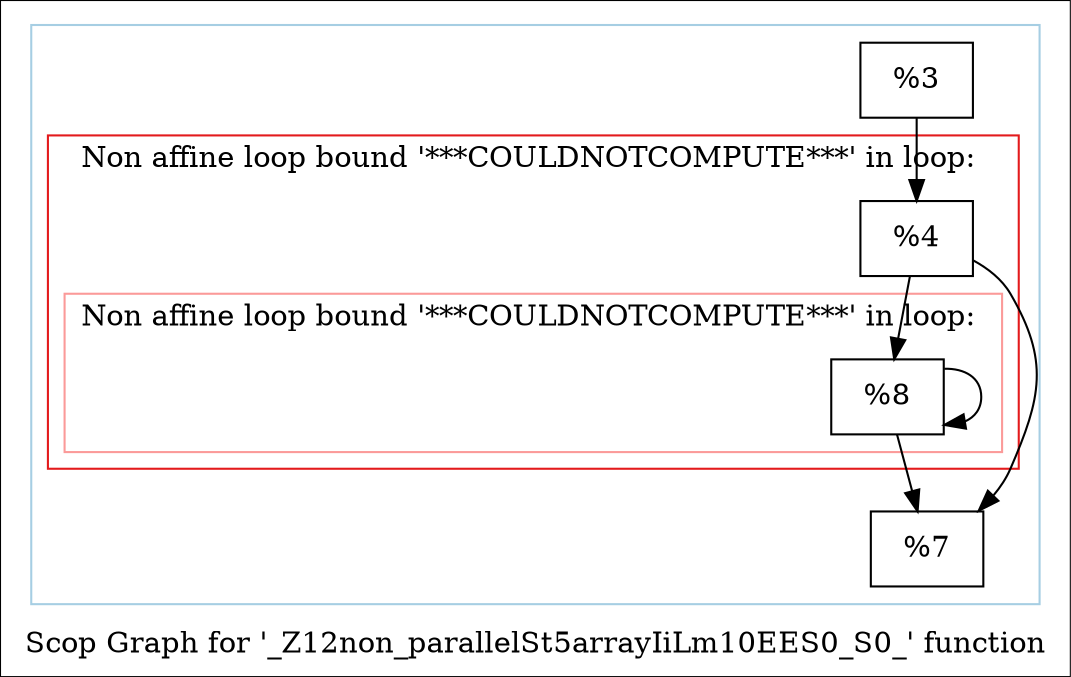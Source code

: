 digraph "Scop Graph for '_Z12non_parallelSt5arrayIiLm10EES0_S0_' function" {
	label="Scop Graph for '_Z12non_parallelSt5arrayIiLm10EES0_S0_' function";

	Node0x5591808816a0 [shape=record,label="{%3}"];
	Node0x5591808816a0 -> Node0x55917ff4f220;
	Node0x55917ff4f220 [shape=record,label="{%4}"];
	Node0x55917ff4f220 -> Node0x559180118910;
	Node0x55917ff4f220 -> Node0x5591808bef90;
	Node0x559180118910 [shape=record,label="{%8}"];
	Node0x559180118910 -> Node0x559180118910[constraint=false];
	Node0x559180118910 -> Node0x5591808bef90;
	Node0x5591808bef90 [shape=record,label="{%7}"];
	colorscheme = "paired12"
        subgraph cluster_0x559180963cc0 {
          label = "";
          style = solid;
          color = 1
          subgraph cluster_0x559180963bc0 {
            label = "Non affine loop bound '***COULDNOTCOMPUTE***' in loop: ";
            style = solid;
            color = 6
            subgraph cluster_0x559180963c40 {
              label = "Non affine loop bound '***COULDNOTCOMPUTE***' in loop: ";
              style = solid;
              color = 5
              Node0x559180118910;
            }
            Node0x55917ff4f220;
          }
          Node0x5591808816a0;
          Node0x5591808bef90;
        }
}
